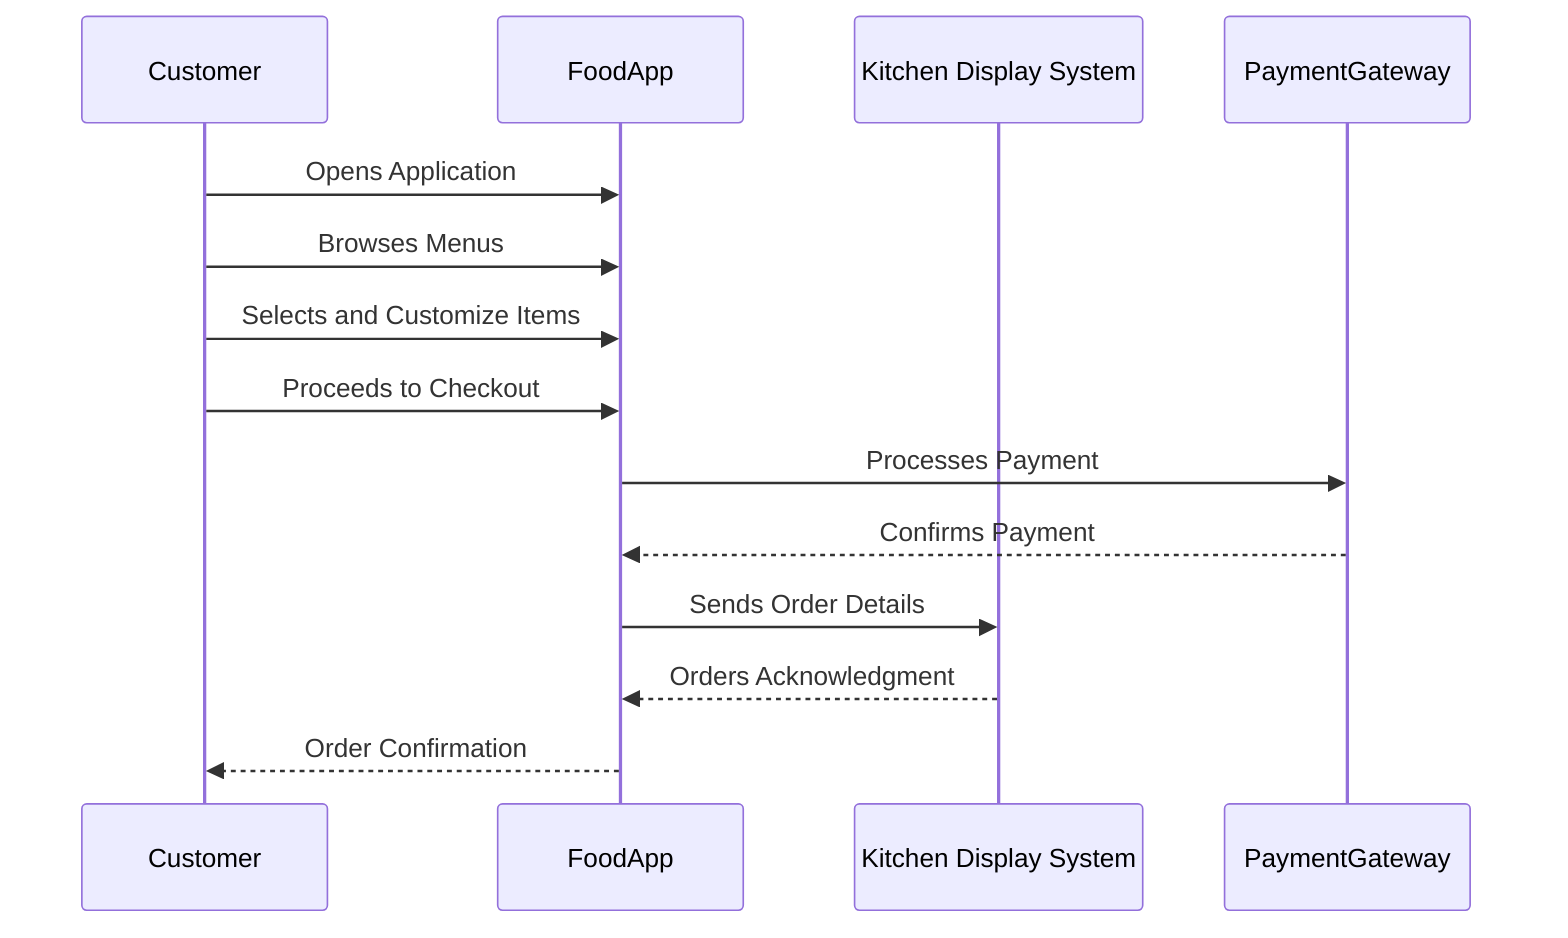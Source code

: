 sequenceDiagram
    participant Customer
    participant FoodApp
    participant Kitchen Display System
    participant PaymentGateway

    Customer->>FoodApp: Opens Application
    Customer->>FoodApp: Browses Menus
    Customer->>FoodApp: Selects and Customize Items
    Customer->>FoodApp: Proceeds to Checkout
    FoodApp->>PaymentGateway: Processes Payment
    PaymentGateway-->>FoodApp: Confirms Payment 
    FoodApp->>Kitchen Display System: Sends Order Details
    Kitchen Display System-->>FoodApp: Orders Acknowledgment
    FoodApp-->>Customer: Order Confirmation